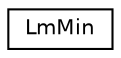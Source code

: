 digraph "Graphical Class Hierarchy"
{
 // LATEX_PDF_SIZE
  edge [fontname="Helvetica",fontsize="10",labelfontname="Helvetica",labelfontsize="10"];
  node [fontname="Helvetica",fontsize="10",shape=record];
  rankdir="LR";
  Node0 [label="LmMin",height=0.2,width=0.4,color="black", fillcolor="white", style="filled",URL="$classmoja_1_1modules_1_1cbm_1_1LmMin.html",tooltip=" "];
}
